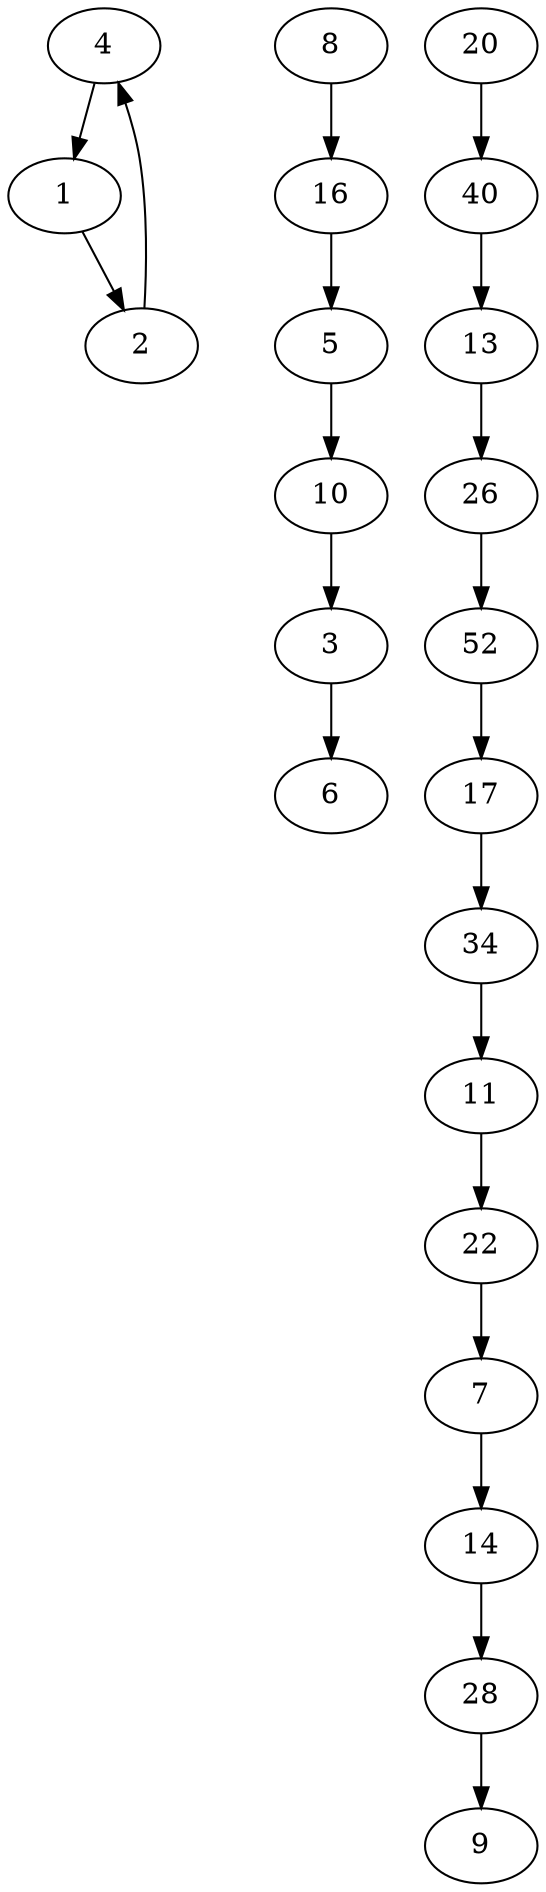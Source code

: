 digraph G {
"4" -> "1";
"2" -> "4";
"1" -> "2";
"10" -> "3";
"5" -> "10";
"16" -> "5";
"8" -> "16";
"3" -> "6";
"22" -> "7";
"11" -> "22";
"34" -> "11";
"17" -> "34";
"52" -> "17";
"26" -> "52";
"13" -> "26";
"40" -> "13";
"20" -> "40";
"28" -> "9";
"14" -> "28";
"7" -> "14";
}
